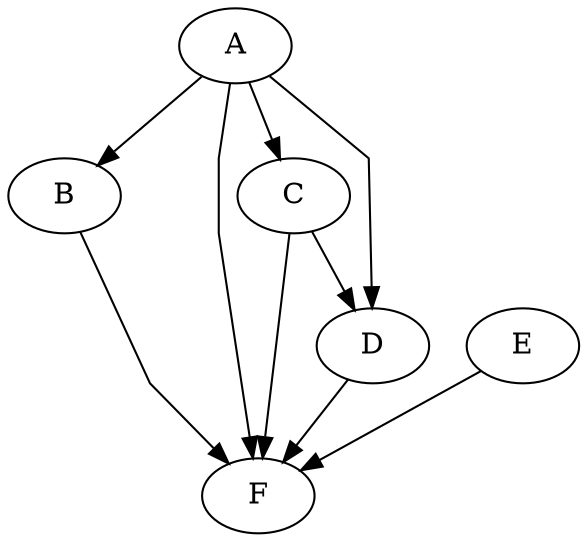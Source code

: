 strict digraph "G" {
  graph [ splines = "compound" ];
  "A";
  "B";
  "F";
  "C";
  "D";
  "E";
  "A" -> "B";
  "B" -> "F";
  "A" -> "C";
  "C" -> "D";
  "D" -> "F";
  "A" -> "D";
  "A" -> "F";
  "C" -> "F";
  "E" -> "F";
}

